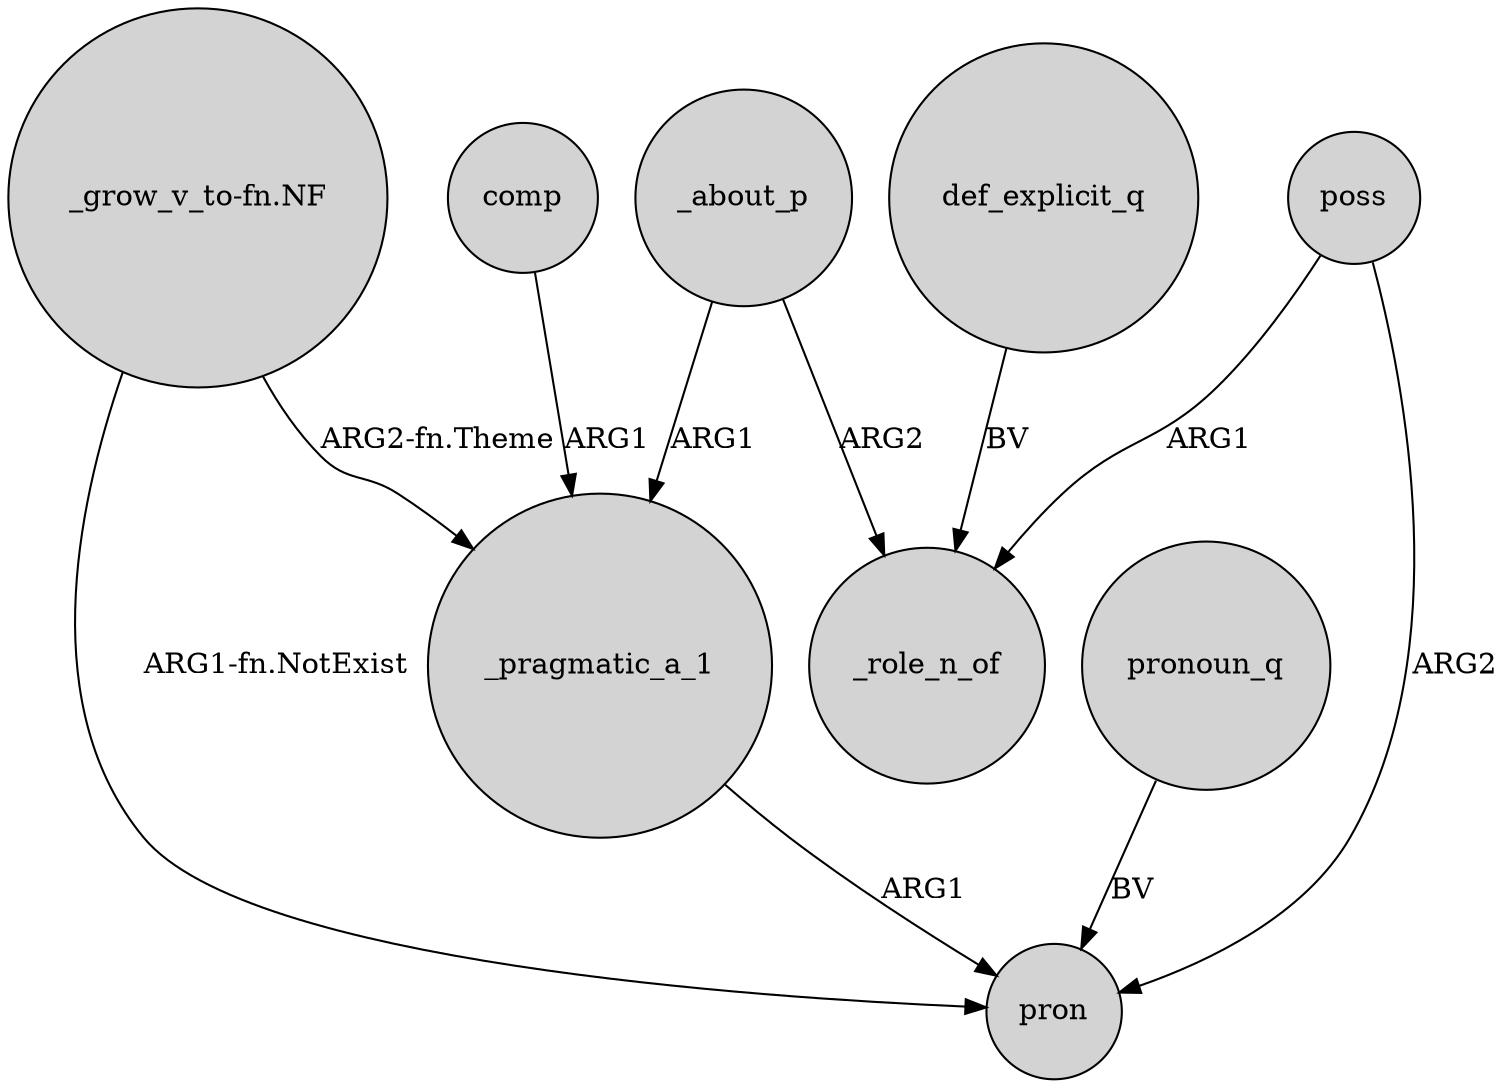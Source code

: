 digraph {
	node [shape=circle style=filled]
	"_grow_v_to-fn.NF" -> _pragmatic_a_1 [label="ARG2-fn.Theme"]
	def_explicit_q -> _role_n_of [label=BV]
	"_grow_v_to-fn.NF" -> pron [label="ARG1-fn.NotExist"]
	poss -> pron [label=ARG2]
	_pragmatic_a_1 -> pron [label=ARG1]
	poss -> _role_n_of [label=ARG1]
	_about_p -> _role_n_of [label=ARG2]
	comp -> _pragmatic_a_1 [label=ARG1]
	_about_p -> _pragmatic_a_1 [label=ARG1]
	pronoun_q -> pron [label=BV]
}
